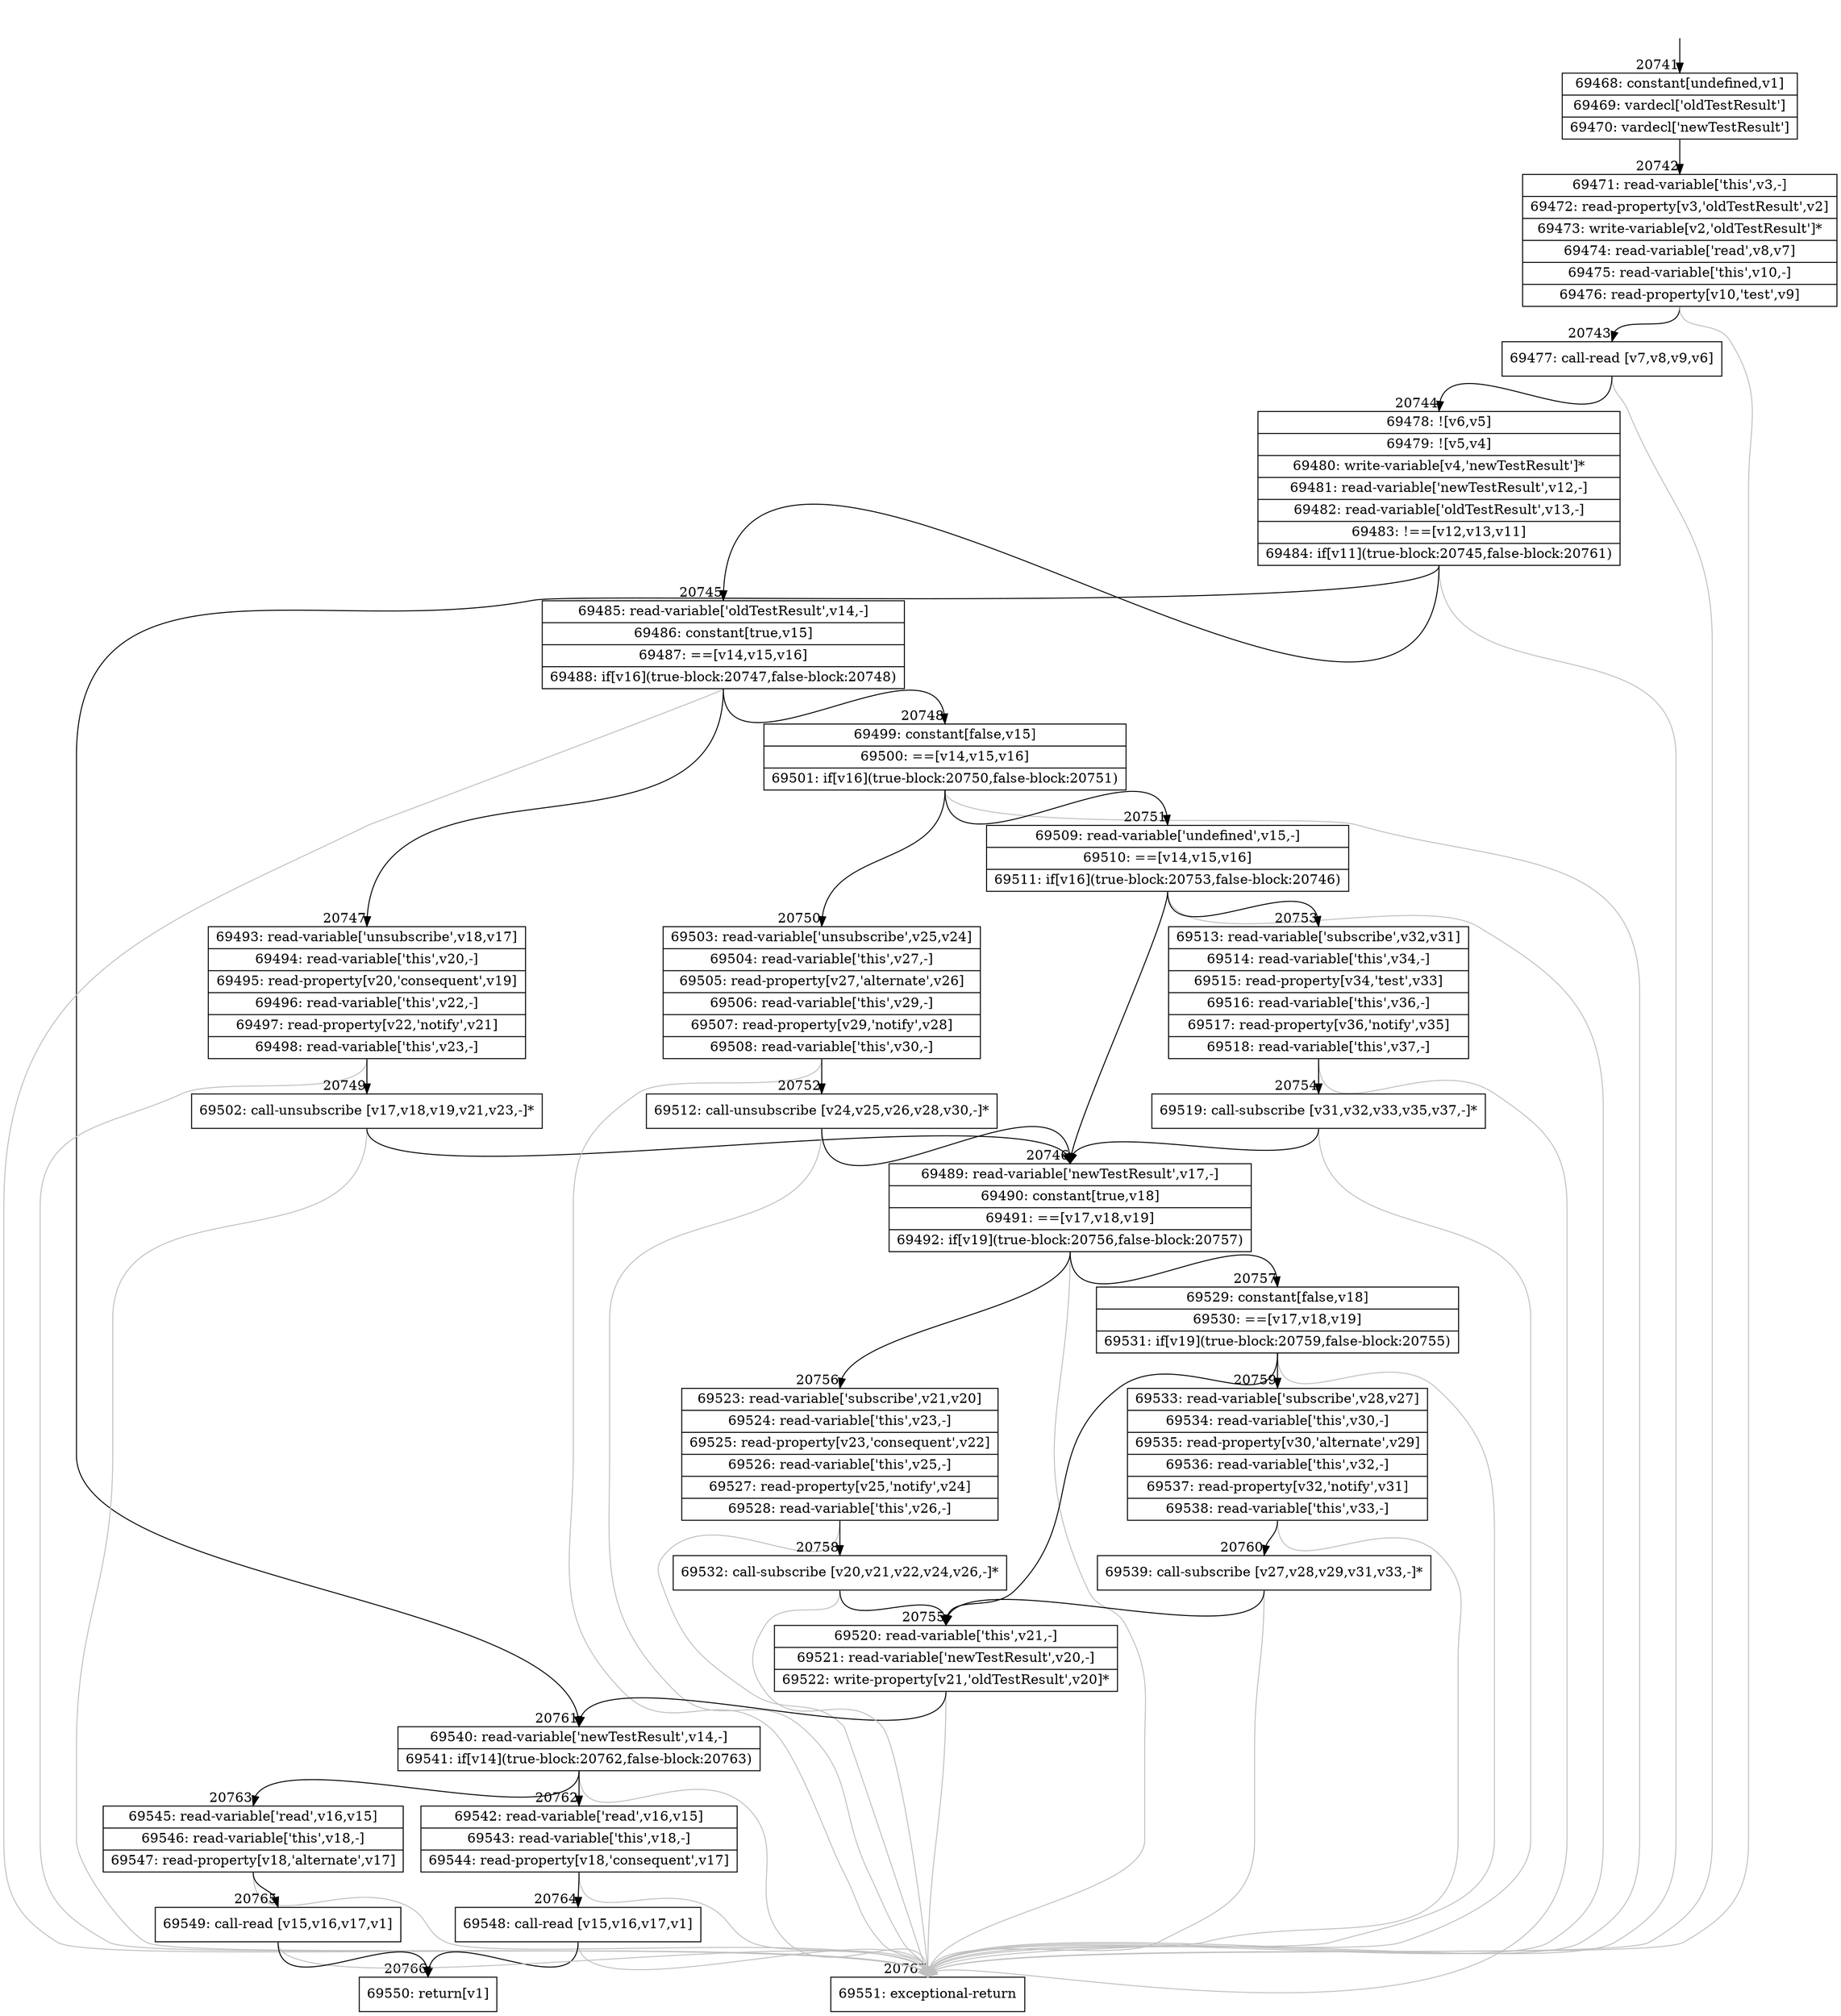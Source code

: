 digraph {
rankdir="TD"
BB_entry1816[shape=none,label=""];
BB_entry1816 -> BB20741 [tailport=s, headport=n, headlabel="    20741"]
BB20741 [shape=record label="{69468: constant[undefined,v1]|69469: vardecl['oldTestResult']|69470: vardecl['newTestResult']}" ] 
BB20741 -> BB20742 [tailport=s, headport=n, headlabel="      20742"]
BB20742 [shape=record label="{69471: read-variable['this',v3,-]|69472: read-property[v3,'oldTestResult',v2]|69473: write-variable[v2,'oldTestResult']*|69474: read-variable['read',v8,v7]|69475: read-variable['this',v10,-]|69476: read-property[v10,'test',v9]}" ] 
BB20742 -> BB20743 [tailport=s, headport=n, headlabel="      20743"]
BB20742 -> BB20767 [tailport=s, headport=n, color=gray, headlabel="      20767"]
BB20743 [shape=record label="{69477: call-read [v7,v8,v9,v6]}" ] 
BB20743 -> BB20744 [tailport=s, headport=n, headlabel="      20744"]
BB20743 -> BB20767 [tailport=s, headport=n, color=gray]
BB20744 [shape=record label="{69478: ![v6,v5]|69479: ![v5,v4]|69480: write-variable[v4,'newTestResult']*|69481: read-variable['newTestResult',v12,-]|69482: read-variable['oldTestResult',v13,-]|69483: !==[v12,v13,v11]|69484: if[v11](true-block:20745,false-block:20761)}" ] 
BB20744 -> BB20745 [tailport=s, headport=n, headlabel="      20745"]
BB20744 -> BB20761 [tailport=s, headport=n, headlabel="      20761"]
BB20744 -> BB20767 [tailport=s, headport=n, color=gray]
BB20745 [shape=record label="{69485: read-variable['oldTestResult',v14,-]|69486: constant[true,v15]|69487: ==[v14,v15,v16]|69488: if[v16](true-block:20747,false-block:20748)}" ] 
BB20745 -> BB20747 [tailport=s, headport=n, headlabel="      20747"]
BB20745 -> BB20748 [tailport=s, headport=n, headlabel="      20748"]
BB20745 -> BB20767 [tailport=s, headport=n, color=gray]
BB20746 [shape=record label="{69489: read-variable['newTestResult',v17,-]|69490: constant[true,v18]|69491: ==[v17,v18,v19]|69492: if[v19](true-block:20756,false-block:20757)}" ] 
BB20746 -> BB20756 [tailport=s, headport=n, headlabel="      20756"]
BB20746 -> BB20757 [tailport=s, headport=n, headlabel="      20757"]
BB20746 -> BB20767 [tailport=s, headport=n, color=gray]
BB20747 [shape=record label="{69493: read-variable['unsubscribe',v18,v17]|69494: read-variable['this',v20,-]|69495: read-property[v20,'consequent',v19]|69496: read-variable['this',v22,-]|69497: read-property[v22,'notify',v21]|69498: read-variable['this',v23,-]}" ] 
BB20747 -> BB20749 [tailport=s, headport=n, headlabel="      20749"]
BB20747 -> BB20767 [tailport=s, headport=n, color=gray]
BB20748 [shape=record label="{69499: constant[false,v15]|69500: ==[v14,v15,v16]|69501: if[v16](true-block:20750,false-block:20751)}" ] 
BB20748 -> BB20750 [tailport=s, headport=n, headlabel="      20750"]
BB20748 -> BB20751 [tailport=s, headport=n, headlabel="      20751"]
BB20748 -> BB20767 [tailport=s, headport=n, color=gray]
BB20749 [shape=record label="{69502: call-unsubscribe [v17,v18,v19,v21,v23,-]*}" ] 
BB20749 -> BB20746 [tailport=s, headport=n, headlabel="      20746"]
BB20749 -> BB20767 [tailport=s, headport=n, color=gray]
BB20750 [shape=record label="{69503: read-variable['unsubscribe',v25,v24]|69504: read-variable['this',v27,-]|69505: read-property[v27,'alternate',v26]|69506: read-variable['this',v29,-]|69507: read-property[v29,'notify',v28]|69508: read-variable['this',v30,-]}" ] 
BB20750 -> BB20752 [tailport=s, headport=n, headlabel="      20752"]
BB20750 -> BB20767 [tailport=s, headport=n, color=gray]
BB20751 [shape=record label="{69509: read-variable['undefined',v15,-]|69510: ==[v14,v15,v16]|69511: if[v16](true-block:20753,false-block:20746)}" ] 
BB20751 -> BB20753 [tailport=s, headport=n, headlabel="      20753"]
BB20751 -> BB20746 [tailport=s, headport=n]
BB20751 -> BB20767 [tailport=s, headport=n, color=gray]
BB20752 [shape=record label="{69512: call-unsubscribe [v24,v25,v26,v28,v30,-]*}" ] 
BB20752 -> BB20746 [tailport=s, headport=n]
BB20752 -> BB20767 [tailport=s, headport=n, color=gray]
BB20753 [shape=record label="{69513: read-variable['subscribe',v32,v31]|69514: read-variable['this',v34,-]|69515: read-property[v34,'test',v33]|69516: read-variable['this',v36,-]|69517: read-property[v36,'notify',v35]|69518: read-variable['this',v37,-]}" ] 
BB20753 -> BB20754 [tailport=s, headport=n, headlabel="      20754"]
BB20753 -> BB20767 [tailport=s, headport=n, color=gray]
BB20754 [shape=record label="{69519: call-subscribe [v31,v32,v33,v35,v37,-]*}" ] 
BB20754 -> BB20746 [tailport=s, headport=n]
BB20754 -> BB20767 [tailport=s, headport=n, color=gray]
BB20755 [shape=record label="{69520: read-variable['this',v21,-]|69521: read-variable['newTestResult',v20,-]|69522: write-property[v21,'oldTestResult',v20]*}" ] 
BB20755 -> BB20761 [tailport=s, headport=n]
BB20755 -> BB20767 [tailport=s, headport=n, color=gray]
BB20756 [shape=record label="{69523: read-variable['subscribe',v21,v20]|69524: read-variable['this',v23,-]|69525: read-property[v23,'consequent',v22]|69526: read-variable['this',v25,-]|69527: read-property[v25,'notify',v24]|69528: read-variable['this',v26,-]}" ] 
BB20756 -> BB20758 [tailport=s, headport=n, headlabel="      20758"]
BB20756 -> BB20767 [tailport=s, headport=n, color=gray]
BB20757 [shape=record label="{69529: constant[false,v18]|69530: ==[v17,v18,v19]|69531: if[v19](true-block:20759,false-block:20755)}" ] 
BB20757 -> BB20759 [tailport=s, headport=n, headlabel="      20759"]
BB20757 -> BB20755 [tailport=s, headport=n, headlabel="      20755"]
BB20757 -> BB20767 [tailport=s, headport=n, color=gray]
BB20758 [shape=record label="{69532: call-subscribe [v20,v21,v22,v24,v26,-]*}" ] 
BB20758 -> BB20755 [tailport=s, headport=n]
BB20758 -> BB20767 [tailport=s, headport=n, color=gray]
BB20759 [shape=record label="{69533: read-variable['subscribe',v28,v27]|69534: read-variable['this',v30,-]|69535: read-property[v30,'alternate',v29]|69536: read-variable['this',v32,-]|69537: read-property[v32,'notify',v31]|69538: read-variable['this',v33,-]}" ] 
BB20759 -> BB20760 [tailport=s, headport=n, headlabel="      20760"]
BB20759 -> BB20767 [tailport=s, headport=n, color=gray]
BB20760 [shape=record label="{69539: call-subscribe [v27,v28,v29,v31,v33,-]*}" ] 
BB20760 -> BB20755 [tailport=s, headport=n]
BB20760 -> BB20767 [tailport=s, headport=n, color=gray]
BB20761 [shape=record label="{69540: read-variable['newTestResult',v14,-]|69541: if[v14](true-block:20762,false-block:20763)}" ] 
BB20761 -> BB20762 [tailport=s, headport=n, headlabel="      20762"]
BB20761 -> BB20763 [tailport=s, headport=n, headlabel="      20763"]
BB20761 -> BB20767 [tailport=s, headport=n, color=gray]
BB20762 [shape=record label="{69542: read-variable['read',v16,v15]|69543: read-variable['this',v18,-]|69544: read-property[v18,'consequent',v17]}" ] 
BB20762 -> BB20764 [tailport=s, headport=n, headlabel="      20764"]
BB20762 -> BB20767 [tailport=s, headport=n, color=gray]
BB20763 [shape=record label="{69545: read-variable['read',v16,v15]|69546: read-variable['this',v18,-]|69547: read-property[v18,'alternate',v17]}" ] 
BB20763 -> BB20765 [tailport=s, headport=n, headlabel="      20765"]
BB20763 -> BB20767 [tailport=s, headport=n, color=gray]
BB20764 [shape=record label="{69548: call-read [v15,v16,v17,v1]}" ] 
BB20764 -> BB20766 [tailport=s, headport=n, headlabel="      20766"]
BB20764 -> BB20767 [tailport=s, headport=n, color=gray]
BB20765 [shape=record label="{69549: call-read [v15,v16,v17,v1]}" ] 
BB20765 -> BB20766 [tailport=s, headport=n]
BB20765 -> BB20767 [tailport=s, headport=n, color=gray]
BB20766 [shape=record label="{69550: return[v1]}" ] 
BB20767 [shape=record label="{69551: exceptional-return}" ] 
//#$~ 39135
}
